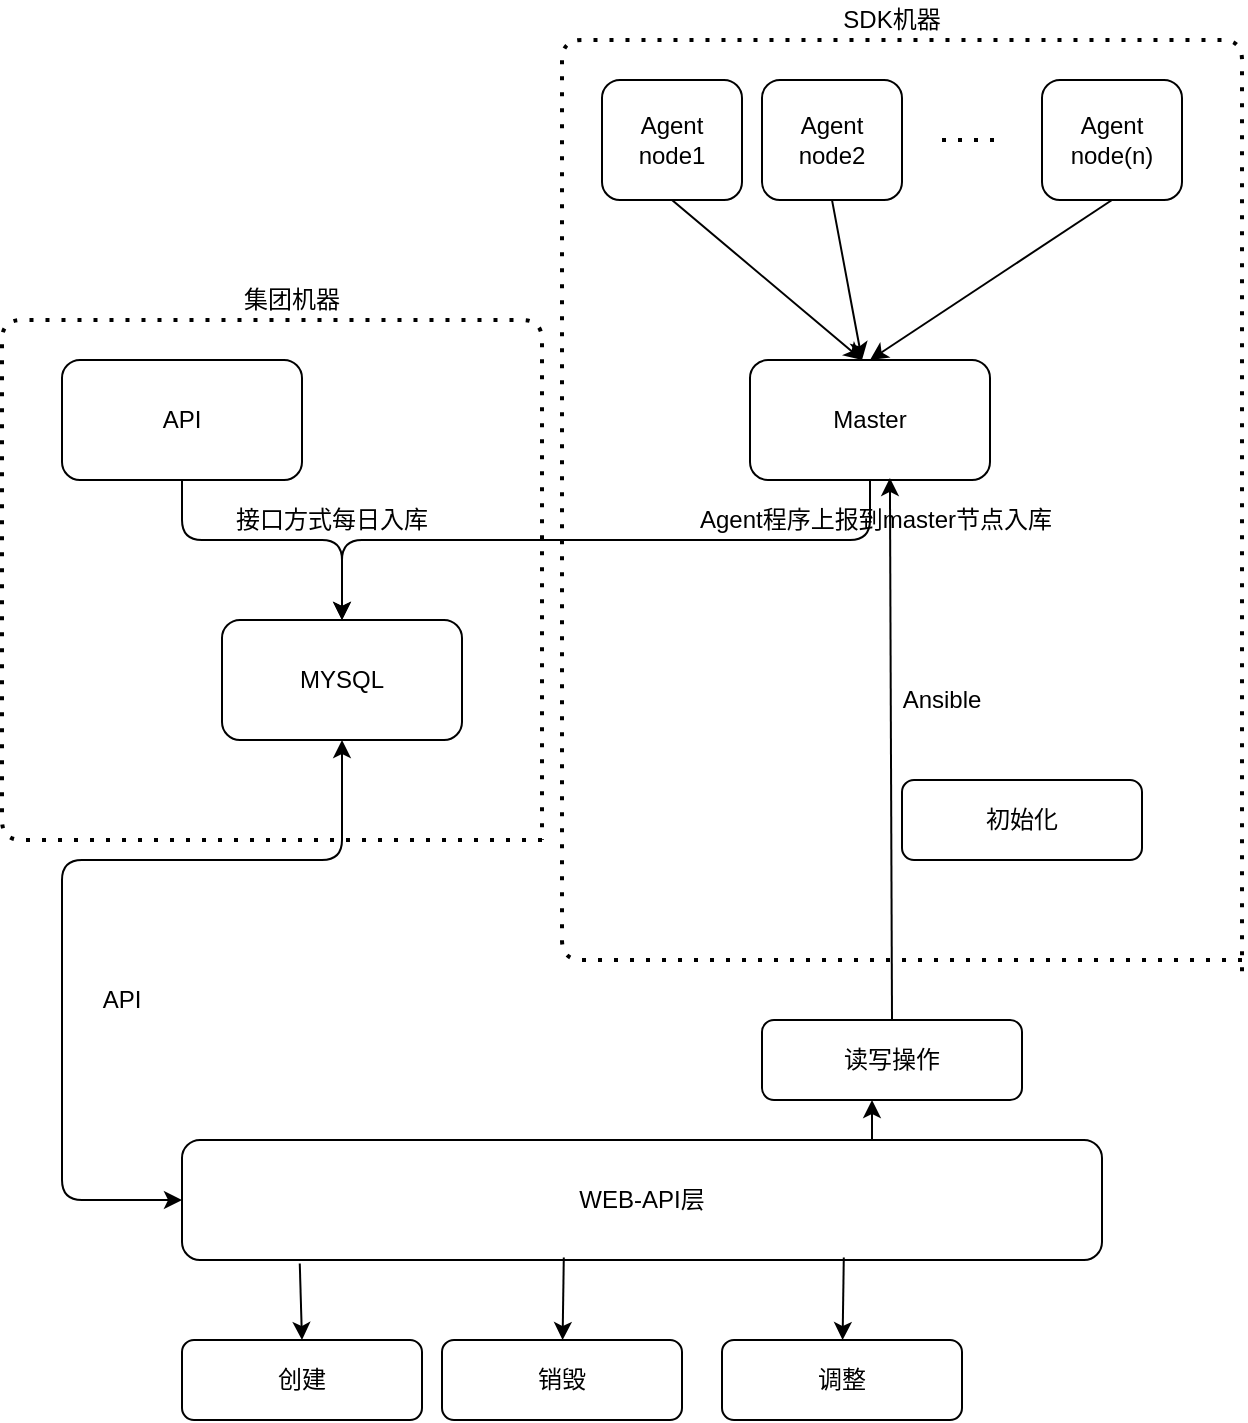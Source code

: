 <mxfile version="14.9.7" type="github">
  <diagram id="_0AQ754gxz1kLGNI0LbY" name="Page-1">
    <mxGraphModel dx="1294" dy="1924" grid="1" gridSize="10" guides="1" tooltips="1" connect="1" arrows="1" fold="1" page="1" pageScale="1" pageWidth="827" pageHeight="1169" math="0" shadow="0">
      <root>
        <mxCell id="0" />
        <mxCell id="1" parent="0" />
        <mxCell id="KAOmSRGufXm229gie4pT-1" value="API" style="rounded=1;whiteSpace=wrap;html=1;" vertex="1" parent="1">
          <mxGeometry x="140" y="100" width="120" height="60" as="geometry" />
        </mxCell>
        <mxCell id="KAOmSRGufXm229gie4pT-2" value="MYSQL" style="rounded=1;whiteSpace=wrap;html=1;" vertex="1" parent="1">
          <mxGeometry x="220" y="230" width="120" height="60" as="geometry" />
        </mxCell>
        <mxCell id="KAOmSRGufXm229gie4pT-3" value="" style="endArrow=classic;html=1;exitX=0.5;exitY=1;exitDx=0;exitDy=0;entryX=0.5;entryY=0;entryDx=0;entryDy=0;" edge="1" parent="1" source="KAOmSRGufXm229gie4pT-1" target="KAOmSRGufXm229gie4pT-2">
          <mxGeometry width="50" height="50" relative="1" as="geometry">
            <mxPoint x="390" y="300" as="sourcePoint" />
            <mxPoint x="280" y="240" as="targetPoint" />
            <Array as="points">
              <mxPoint x="200" y="190" />
              <mxPoint x="280" y="190" />
            </Array>
          </mxGeometry>
        </mxCell>
        <mxCell id="KAOmSRGufXm229gie4pT-4" value="接口方式每日入库" style="text;html=1;strokeColor=none;fillColor=none;align=center;verticalAlign=middle;whiteSpace=wrap;rounded=0;" vertex="1" parent="1">
          <mxGeometry x="220" y="170" width="110" height="20" as="geometry" />
        </mxCell>
        <mxCell id="KAOmSRGufXm229gie4pT-5" value="" style="endArrow=none;dashed=1;html=1;dashPattern=1 3;strokeWidth=2;" edge="1" parent="1">
          <mxGeometry width="50" height="50" relative="1" as="geometry">
            <mxPoint x="380" y="340" as="sourcePoint" />
            <mxPoint x="380" y="340" as="targetPoint" />
            <Array as="points">
              <mxPoint x="110" y="340" />
              <mxPoint x="110" y="80" />
              <mxPoint x="380" y="80" />
            </Array>
          </mxGeometry>
        </mxCell>
        <mxCell id="KAOmSRGufXm229gie4pT-6" value="集团机器" style="text;html=1;strokeColor=none;fillColor=none;align=center;verticalAlign=middle;whiteSpace=wrap;rounded=0;" vertex="1" parent="1">
          <mxGeometry x="200" y="60" width="110" height="20" as="geometry" />
        </mxCell>
        <mxCell id="KAOmSRGufXm229gie4pT-8" value="Master" style="rounded=1;whiteSpace=wrap;html=1;" vertex="1" parent="1">
          <mxGeometry x="484" y="100" width="120" height="60" as="geometry" />
        </mxCell>
        <mxCell id="KAOmSRGufXm229gie4pT-9" value="" style="endArrow=classic;html=1;entryX=0.5;entryY=0;entryDx=0;entryDy=0;exitX=0.5;exitY=1;exitDx=0;exitDy=0;" edge="1" parent="1" source="KAOmSRGufXm229gie4pT-8" target="KAOmSRGufXm229gie4pT-2">
          <mxGeometry width="50" height="50" relative="1" as="geometry">
            <mxPoint x="390" y="290" as="sourcePoint" />
            <mxPoint x="440" y="240" as="targetPoint" />
            <Array as="points">
              <mxPoint x="544" y="190" />
              <mxPoint x="280" y="190" />
            </Array>
          </mxGeometry>
        </mxCell>
        <mxCell id="KAOmSRGufXm229gie4pT-10" value="Agent程序上报到master节点入库" style="text;html=1;strokeColor=none;fillColor=none;align=center;verticalAlign=middle;whiteSpace=wrap;rounded=0;" vertex="1" parent="1">
          <mxGeometry x="444" y="170" width="206" height="20" as="geometry" />
        </mxCell>
        <mxCell id="KAOmSRGufXm229gie4pT-11" value="Agent&lt;br&gt;node1" style="rounded=1;whiteSpace=wrap;html=1;" vertex="1" parent="1">
          <mxGeometry x="410" y="-40" width="70" height="60" as="geometry" />
        </mxCell>
        <mxCell id="KAOmSRGufXm229gie4pT-12" value="&lt;span&gt;Agent&lt;br&gt;node2&lt;br&gt;&lt;/span&gt;" style="rounded=1;whiteSpace=wrap;html=1;" vertex="1" parent="1">
          <mxGeometry x="490" y="-40" width="70" height="60" as="geometry" />
        </mxCell>
        <mxCell id="KAOmSRGufXm229gie4pT-13" value="&lt;span&gt;Agent&lt;br&gt;node(n)&lt;br&gt;&lt;/span&gt;" style="rounded=1;whiteSpace=wrap;html=1;" vertex="1" parent="1">
          <mxGeometry x="630" y="-40" width="70" height="60" as="geometry" />
        </mxCell>
        <mxCell id="KAOmSRGufXm229gie4pT-14" value="" style="endArrow=none;dashed=1;html=1;dashPattern=1 3;strokeWidth=2;" edge="1" parent="1">
          <mxGeometry width="50" height="50" relative="1" as="geometry">
            <mxPoint x="580" y="-10" as="sourcePoint" />
            <mxPoint x="610" y="-10" as="targetPoint" />
          </mxGeometry>
        </mxCell>
        <mxCell id="KAOmSRGufXm229gie4pT-15" value="" style="endArrow=classic;html=1;entryX=0.467;entryY=0;entryDx=0;entryDy=0;entryPerimeter=0;exitX=0.5;exitY=1;exitDx=0;exitDy=0;" edge="1" parent="1" source="KAOmSRGufXm229gie4pT-11" target="KAOmSRGufXm229gie4pT-8">
          <mxGeometry width="50" height="50" relative="1" as="geometry">
            <mxPoint x="460" y="170" as="sourcePoint" />
            <mxPoint x="510" y="120" as="targetPoint" />
          </mxGeometry>
        </mxCell>
        <mxCell id="KAOmSRGufXm229gie4pT-16" value="" style="endArrow=classic;html=1;exitX=0.5;exitY=1;exitDx=0;exitDy=0;" edge="1" parent="1" source="KAOmSRGufXm229gie4pT-12">
          <mxGeometry width="50" height="50" relative="1" as="geometry">
            <mxPoint x="455" y="30" as="sourcePoint" />
            <mxPoint x="540" y="100" as="targetPoint" />
          </mxGeometry>
        </mxCell>
        <mxCell id="KAOmSRGufXm229gie4pT-17" value="" style="endArrow=classic;html=1;exitX=0.5;exitY=1;exitDx=0;exitDy=0;entryX=0.5;entryY=0;entryDx=0;entryDy=0;" edge="1" parent="1" source="KAOmSRGufXm229gie4pT-13" target="KAOmSRGufXm229gie4pT-8">
          <mxGeometry width="50" height="50" relative="1" as="geometry">
            <mxPoint x="535" y="30" as="sourcePoint" />
            <mxPoint x="550" y="110" as="targetPoint" />
          </mxGeometry>
        </mxCell>
        <mxCell id="KAOmSRGufXm229gie4pT-18" value="" style="endArrow=none;dashed=1;html=1;dashPattern=1 3;strokeWidth=2;" edge="1" parent="1">
          <mxGeometry width="50" height="50" relative="1" as="geometry">
            <mxPoint x="730" y="400" as="sourcePoint" />
            <mxPoint x="730" y="410" as="targetPoint" />
            <Array as="points">
              <mxPoint x="390" y="400" />
              <mxPoint x="390" y="-60" />
              <mxPoint x="730" y="-60" />
            </Array>
          </mxGeometry>
        </mxCell>
        <mxCell id="KAOmSRGufXm229gie4pT-19" value="SDK机器" style="text;html=1;strokeColor=none;fillColor=none;align=center;verticalAlign=middle;whiteSpace=wrap;rounded=0;" vertex="1" parent="1">
          <mxGeometry x="500" y="-80" width="110" height="20" as="geometry" />
        </mxCell>
        <mxCell id="KAOmSRGufXm229gie4pT-20" value="WEB-API层" style="rounded=1;whiteSpace=wrap;html=1;" vertex="1" parent="1">
          <mxGeometry x="200" y="490" width="460" height="60" as="geometry" />
        </mxCell>
        <mxCell id="KAOmSRGufXm229gie4pT-22" value="" style="endArrow=classic;startArrow=classic;html=1;entryX=0.5;entryY=1;entryDx=0;entryDy=0;exitX=0;exitY=0.5;exitDx=0;exitDy=0;" edge="1" parent="1" source="KAOmSRGufXm229gie4pT-20" target="KAOmSRGufXm229gie4pT-2">
          <mxGeometry width="50" height="50" relative="1" as="geometry">
            <mxPoint x="450" y="370" as="sourcePoint" />
            <mxPoint x="500" y="320" as="targetPoint" />
            <Array as="points">
              <mxPoint x="140" y="520" />
              <mxPoint x="140" y="350" />
              <mxPoint x="280" y="350" />
            </Array>
          </mxGeometry>
        </mxCell>
        <mxCell id="KAOmSRGufXm229gie4pT-24" value="读写操作" style="rounded=1;whiteSpace=wrap;html=1;" vertex="1" parent="1">
          <mxGeometry x="490" y="430" width="130" height="40" as="geometry" />
        </mxCell>
        <mxCell id="KAOmSRGufXm229gie4pT-25" value="" style="endArrow=classic;html=1;exitX=0.75;exitY=0;exitDx=0;exitDy=0;" edge="1" parent="1" source="KAOmSRGufXm229gie4pT-20">
          <mxGeometry width="50" height="50" relative="1" as="geometry">
            <mxPoint x="450" y="350" as="sourcePoint" />
            <mxPoint x="545" y="470" as="targetPoint" />
          </mxGeometry>
        </mxCell>
        <mxCell id="KAOmSRGufXm229gie4pT-26" value="" style="endArrow=classic;html=1;exitX=0.5;exitY=0;exitDx=0;exitDy=0;entryX=0.583;entryY=0.983;entryDx=0;entryDy=0;entryPerimeter=0;" edge="1" parent="1" source="KAOmSRGufXm229gie4pT-24" target="KAOmSRGufXm229gie4pT-8">
          <mxGeometry width="50" height="50" relative="1" as="geometry">
            <mxPoint x="555" y="500" as="sourcePoint" />
            <mxPoint x="560" y="280" as="targetPoint" />
          </mxGeometry>
        </mxCell>
        <mxCell id="KAOmSRGufXm229gie4pT-27" value="Ansible" style="text;html=1;strokeColor=none;fillColor=none;align=center;verticalAlign=middle;whiteSpace=wrap;rounded=0;" vertex="1" parent="1">
          <mxGeometry x="560" y="260" width="40" height="20" as="geometry" />
        </mxCell>
        <mxCell id="KAOmSRGufXm229gie4pT-28" value="API" style="text;html=1;strokeColor=none;fillColor=none;align=center;verticalAlign=middle;whiteSpace=wrap;rounded=0;" vertex="1" parent="1">
          <mxGeometry x="150" y="410" width="40" height="20" as="geometry" />
        </mxCell>
        <mxCell id="KAOmSRGufXm229gie4pT-29" value="创建" style="rounded=1;whiteSpace=wrap;html=1;" vertex="1" parent="1">
          <mxGeometry x="200" y="590" width="120" height="40" as="geometry" />
        </mxCell>
        <mxCell id="KAOmSRGufXm229gie4pT-30" value="销毁" style="rounded=1;whiteSpace=wrap;html=1;" vertex="1" parent="1">
          <mxGeometry x="330" y="590" width="120" height="40" as="geometry" />
        </mxCell>
        <mxCell id="KAOmSRGufXm229gie4pT-31" value="初始化" style="rounded=1;whiteSpace=wrap;html=1;" vertex="1" parent="1">
          <mxGeometry x="560" y="310" width="120" height="40" as="geometry" />
        </mxCell>
        <mxCell id="KAOmSRGufXm229gie4pT-32" value="" style="endArrow=classic;html=1;entryX=0.5;entryY=0;entryDx=0;entryDy=0;exitX=0.128;exitY=1.029;exitDx=0;exitDy=0;exitPerimeter=0;" edge="1" parent="1" source="KAOmSRGufXm229gie4pT-20" target="KAOmSRGufXm229gie4pT-29">
          <mxGeometry width="50" height="50" relative="1" as="geometry">
            <mxPoint x="630" y="420" as="sourcePoint" />
            <mxPoint x="680" y="370" as="targetPoint" />
          </mxGeometry>
        </mxCell>
        <mxCell id="KAOmSRGufXm229gie4pT-33" value="" style="endArrow=classic;html=1;exitX=0.415;exitY=0.979;exitDx=0;exitDy=0;exitPerimeter=0;" edge="1" parent="1" source="KAOmSRGufXm229gie4pT-20" target="KAOmSRGufXm229gie4pT-30">
          <mxGeometry width="50" height="50" relative="1" as="geometry">
            <mxPoint x="268.88" y="561.74" as="sourcePoint" />
            <mxPoint x="270" y="600" as="targetPoint" />
          </mxGeometry>
        </mxCell>
        <mxCell id="KAOmSRGufXm229gie4pT-34" value="调整" style="rounded=1;whiteSpace=wrap;html=1;" vertex="1" parent="1">
          <mxGeometry x="470" y="590" width="120" height="40" as="geometry" />
        </mxCell>
        <mxCell id="KAOmSRGufXm229gie4pT-35" value="" style="endArrow=classic;html=1;exitX=0.415;exitY=0.979;exitDx=0;exitDy=0;exitPerimeter=0;" edge="1" parent="1" target="KAOmSRGufXm229gie4pT-34">
          <mxGeometry width="50" height="50" relative="1" as="geometry">
            <mxPoint x="530.9" y="548.74" as="sourcePoint" />
            <mxPoint x="410" y="600" as="targetPoint" />
          </mxGeometry>
        </mxCell>
      </root>
    </mxGraphModel>
  </diagram>
</mxfile>
